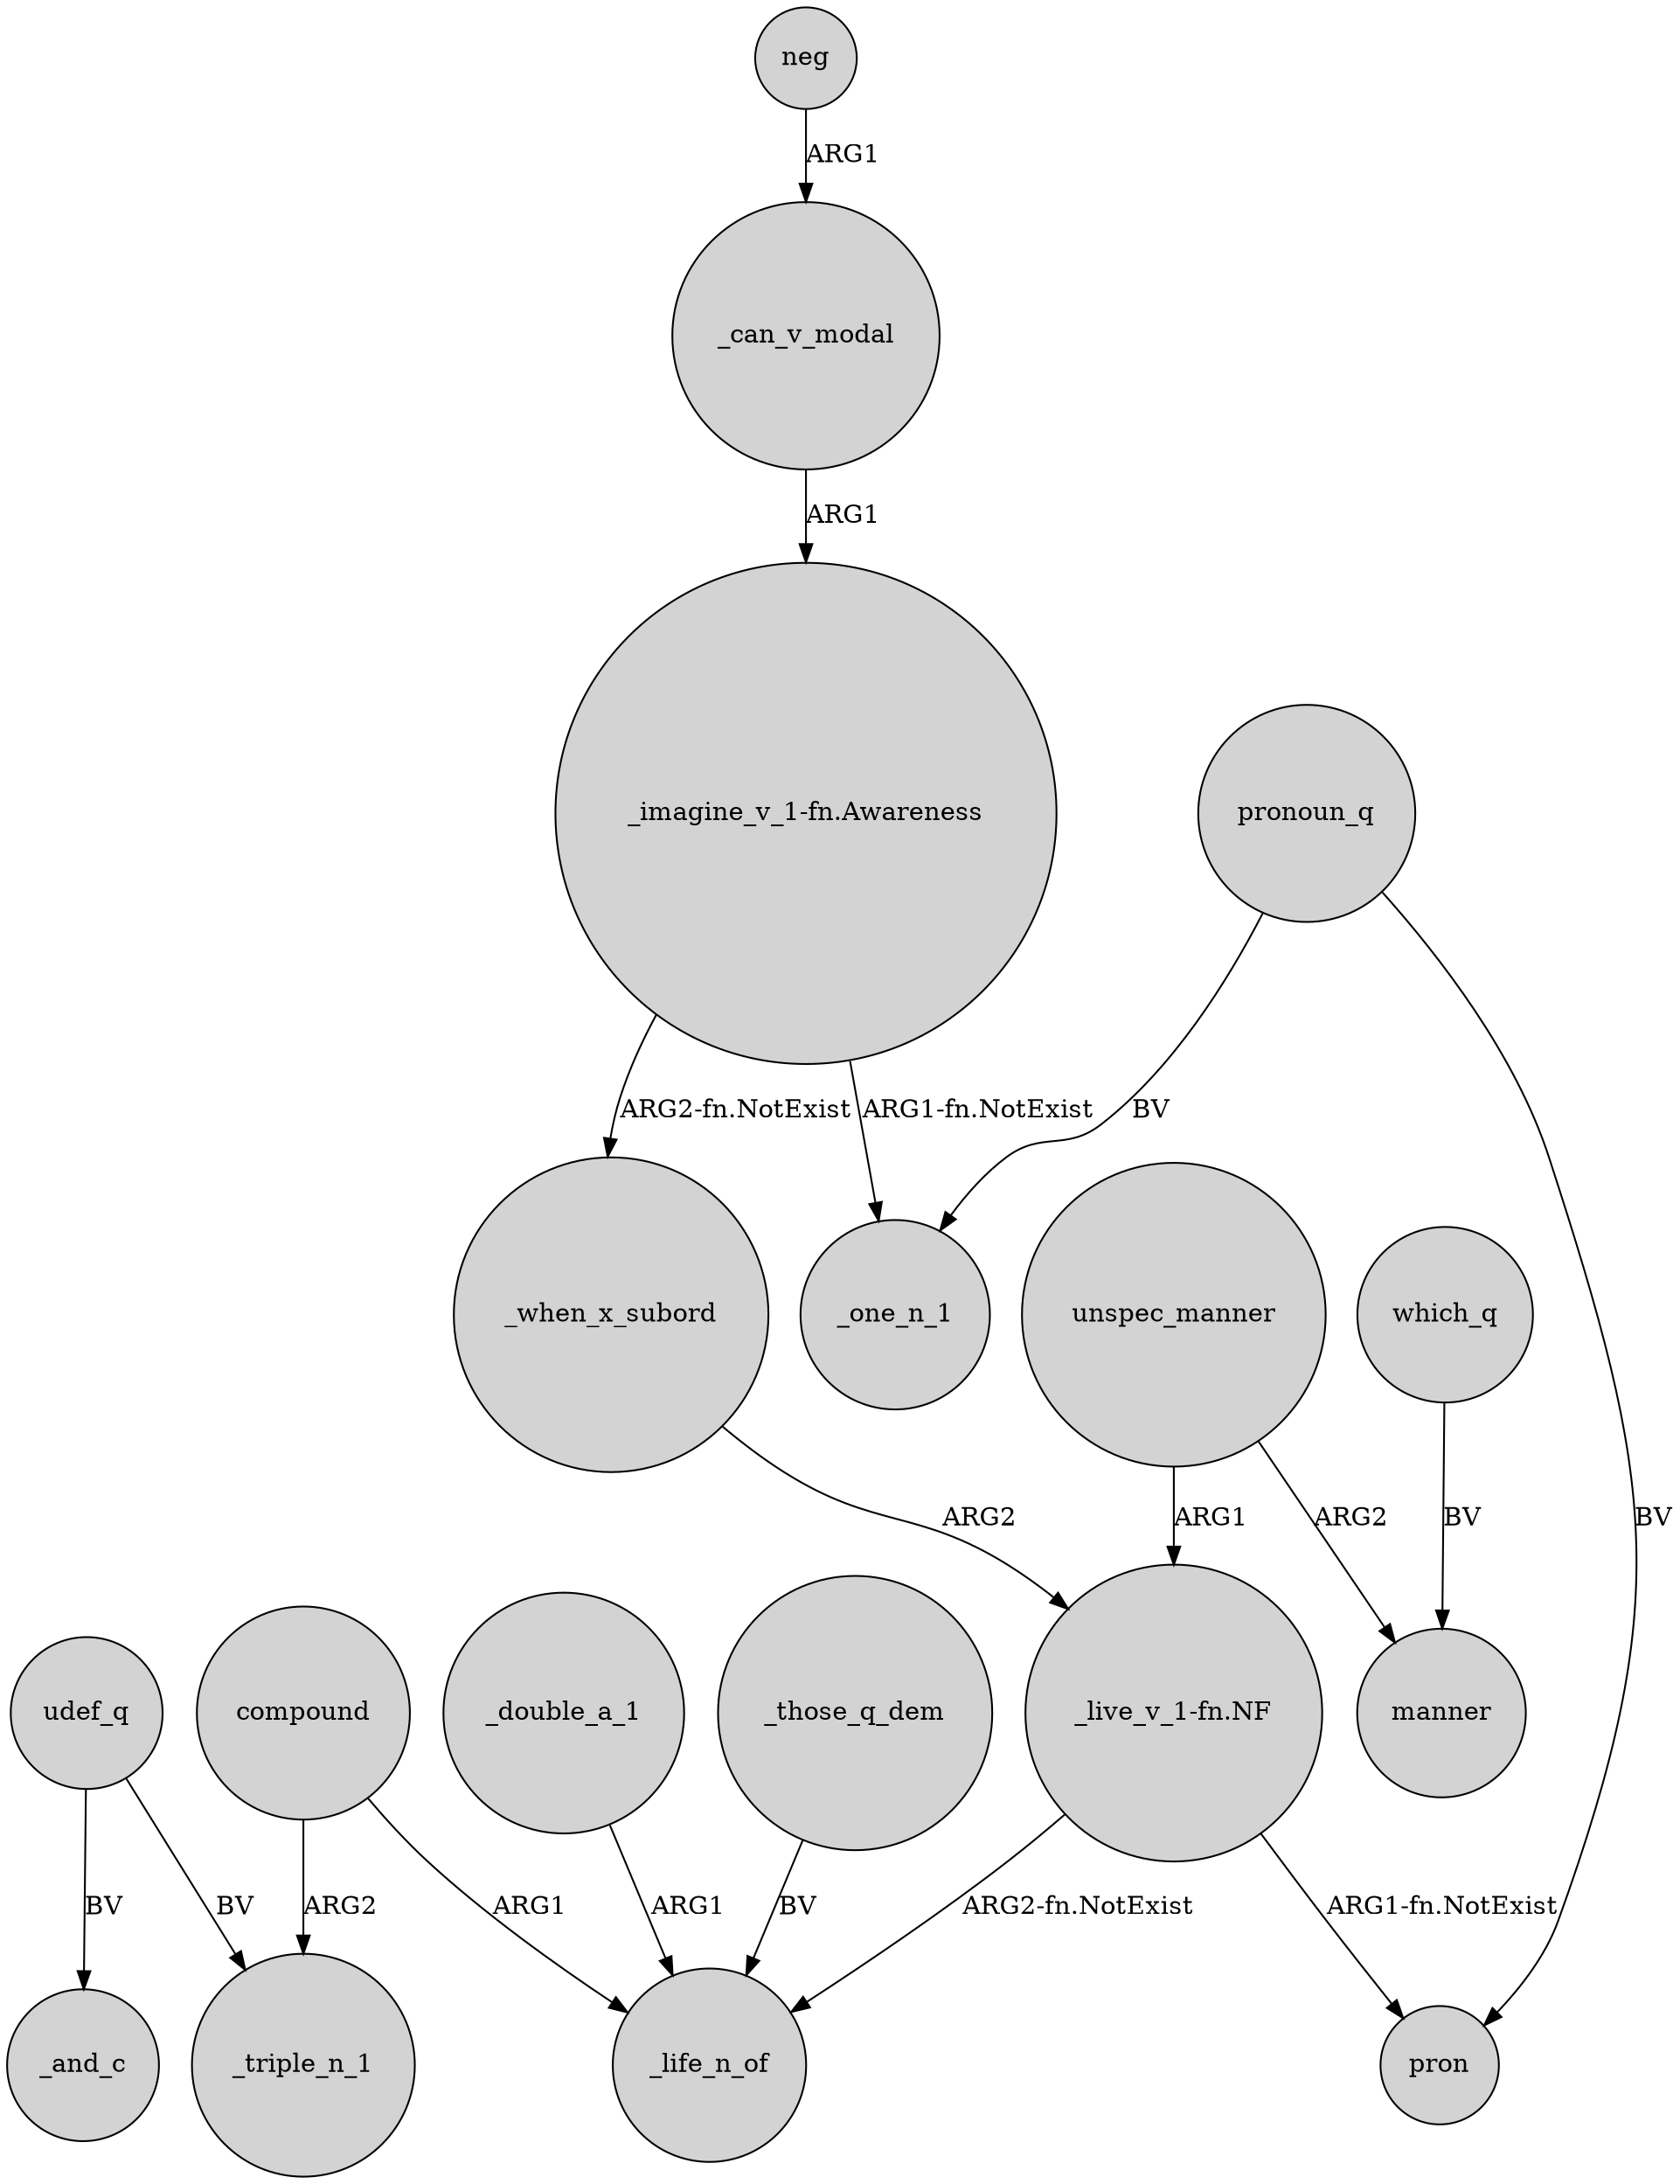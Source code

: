 digraph {
	node [shape=circle style=filled]
	"_imagine_v_1-fn.Awareness" -> _when_x_subord [label="ARG2-fn.NotExist"]
	_can_v_modal -> "_imagine_v_1-fn.Awareness" [label=ARG1]
	"_live_v_1-fn.NF" -> _life_n_of [label="ARG2-fn.NotExist"]
	_those_q_dem -> _life_n_of [label=BV]
	compound -> _life_n_of [label=ARG1]
	"_live_v_1-fn.NF" -> pron [label="ARG1-fn.NotExist"]
	_when_x_subord -> "_live_v_1-fn.NF" [label=ARG2]
	which_q -> manner [label=BV]
	compound -> _triple_n_1 [label=ARG2]
	unspec_manner -> "_live_v_1-fn.NF" [label=ARG1]
	"_imagine_v_1-fn.Awareness" -> _one_n_1 [label="ARG1-fn.NotExist"]
	udef_q -> _and_c [label=BV]
	unspec_manner -> manner [label=ARG2]
	neg -> _can_v_modal [label=ARG1]
	pronoun_q -> _one_n_1 [label=BV]
	udef_q -> _triple_n_1 [label=BV]
	_double_a_1 -> _life_n_of [label=ARG1]
	pronoun_q -> pron [label=BV]
}
